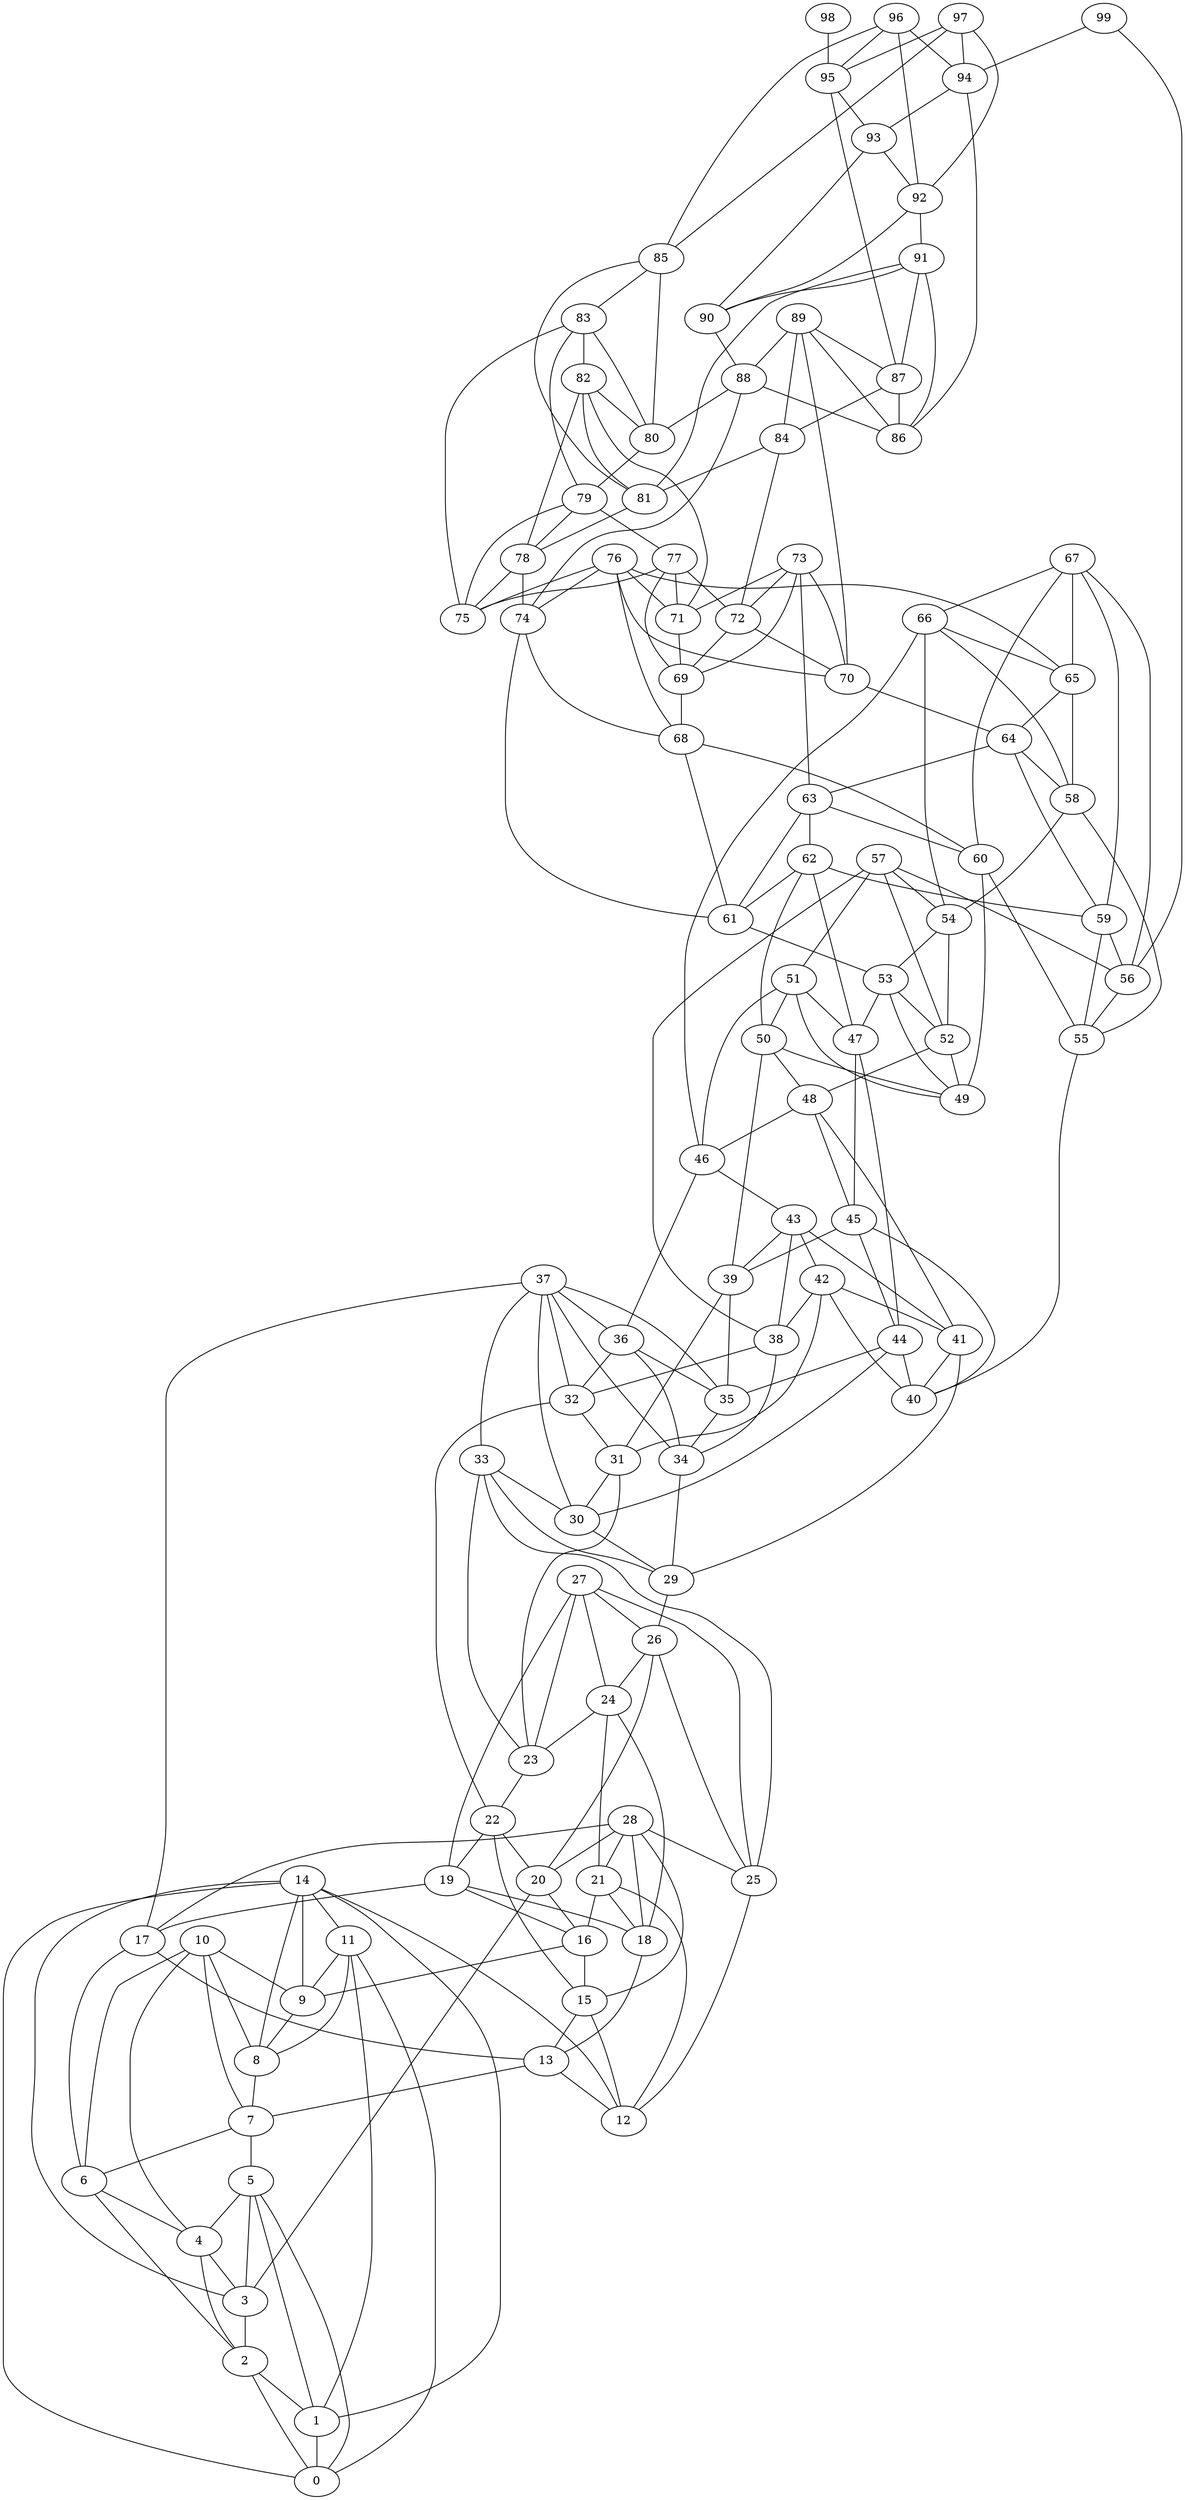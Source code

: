 graph Gnd_Barabasi_Albert_n100_d5 {
0;
1;
2;
3;
4;
5;
6;
7;
8;
9;
10;
11;
12;
13;
14;
15;
16;
17;
18;
19;
20;
21;
22;
23;
24;
25;
26;
27;
28;
29;
30;
31;
32;
33;
34;
35;
36;
37;
38;
39;
40;
41;
42;
43;
44;
45;
46;
47;
48;
49;
50;
51;
52;
53;
54;
55;
56;
57;
58;
59;
60;
61;
62;
63;
64;
65;
66;
67;
68;
69;
70;
71;
72;
73;
74;
75;
76;
77;
78;
79;
80;
81;
82;
83;
84;
85;
86;
87;
88;
89;
90;
91;
92;
93;
94;
95;
96;
97;
98;
99;
1 -- 0 [color=black];
2 -- 0 [color=black];
2 -- 1 [color=black];
3 -- 2 [color=black];
4 -- 2 [color=black];
4 -- 3 [color=black];
5 -- 0 [color=black];
5 -- 1 [color=black];
5 -- 3 [color=black];
5 -- 4 [color=black];
6 -- 2 [color=black];
6 -- 4 [color=black];
7 -- 5 [color=black];
7 -- 6 [color=black];
8 -- 7 [color=black];
9 -- 8 [color=black];
10 -- 4 [color=black];
10 -- 6 [color=black];
10 -- 7 [color=black];
10 -- 8 [color=black];
10 -- 9 [color=black];
11 -- 0 [color=black];
11 -- 1 [color=black];
11 -- 8 [color=black];
11 -- 9 [color=black];
13 -- 7 [color=black];
13 -- 12 [color=black];
14 -- 0 [color=black];
14 -- 1 [color=black];
14 -- 3 [color=black];
14 -- 8 [color=black];
14 -- 9 [color=black];
14 -- 11 [color=black];
14 -- 12 [color=black];
15 -- 12 [color=black];
15 -- 13 [color=black];
16 -- 9 [color=black];
16 -- 15 [color=black];
17 -- 6 [color=black];
17 -- 13 [color=black];
18 -- 13 [color=black];
19 -- 16 [color=black];
19 -- 17 [color=black];
19 -- 18 [color=black];
20 -- 3 [color=black];
20 -- 16 [color=black];
21 -- 12 [color=black];
21 -- 16 [color=black];
21 -- 18 [color=black];
22 -- 15 [color=black];
22 -- 19 [color=black];
22 -- 20 [color=black];
23 -- 22 [color=black];
24 -- 18 [color=black];
24 -- 21 [color=black];
24 -- 23 [color=black];
25 -- 12 [color=black];
26 -- 20 [color=black];
26 -- 24 [color=black];
26 -- 25 [color=black];
27 -- 19 [color=black];
27 -- 23 [color=black];
27 -- 24 [color=black];
27 -- 25 [color=black];
27 -- 26 [color=black];
28 -- 15 [color=black];
28 -- 17 [color=black];
28 -- 18 [color=black];
28 -- 20 [color=black];
28 -- 21 [color=black];
28 -- 25 [color=black];
29 -- 26 [color=black];
30 -- 29 [color=black];
31 -- 23 [color=black];
31 -- 30 [color=black];
32 -- 22 [color=black];
32 -- 31 [color=black];
33 -- 23 [color=black];
33 -- 25 [color=black];
33 -- 29 [color=black];
33 -- 30 [color=black];
34 -- 29 [color=black];
35 -- 34 [color=black];
36 -- 32 [color=black];
36 -- 34 [color=black];
36 -- 35 [color=black];
37 -- 17 [color=black];
37 -- 30 [color=black];
37 -- 32 [color=black];
37 -- 33 [color=black];
37 -- 34 [color=black];
37 -- 35 [color=black];
37 -- 36 [color=black];
38 -- 32 [color=black];
38 -- 34 [color=black];
39 -- 31 [color=black];
39 -- 35 [color=black];
41 -- 29 [color=black];
41 -- 40 [color=black];
42 -- 31 [color=black];
42 -- 38 [color=black];
42 -- 40 [color=black];
42 -- 41 [color=black];
43 -- 38 [color=black];
43 -- 39 [color=black];
43 -- 41 [color=black];
43 -- 42 [color=black];
44 -- 30 [color=black];
44 -- 35 [color=black];
44 -- 40 [color=black];
45 -- 39 [color=black];
45 -- 40 [color=black];
45 -- 44 [color=black];
46 -- 36 [color=black];
46 -- 43 [color=black];
47 -- 44 [color=black];
47 -- 45 [color=black];
48 -- 41 [color=black];
48 -- 45 [color=black];
48 -- 46 [color=black];
50 -- 39 [color=black];
50 -- 48 [color=black];
50 -- 49 [color=black];
51 -- 46 [color=black];
51 -- 47 [color=black];
51 -- 49 [color=black];
51 -- 50 [color=black];
52 -- 48 [color=black];
52 -- 49 [color=black];
53 -- 47 [color=black];
53 -- 49 [color=black];
53 -- 52 [color=black];
54 -- 52 [color=black];
54 -- 53 [color=black];
55 -- 40 [color=black];
56 -- 55 [color=black];
57 -- 38 [color=black];
57 -- 51 [color=black];
57 -- 52 [color=black];
57 -- 54 [color=black];
57 -- 56 [color=black];
58 -- 54 [color=black];
58 -- 55 [color=black];
59 -- 55 [color=black];
59 -- 56 [color=black];
60 -- 49 [color=black];
60 -- 55 [color=black];
61 -- 53 [color=black];
62 -- 47 [color=black];
62 -- 50 [color=black];
62 -- 59 [color=black];
62 -- 61 [color=black];
63 -- 60 [color=black];
63 -- 61 [color=black];
63 -- 62 [color=black];
64 -- 58 [color=black];
64 -- 59 [color=black];
64 -- 63 [color=black];
65 -- 58 [color=black];
65 -- 64 [color=black];
66 -- 46 [color=black];
66 -- 54 [color=black];
66 -- 58 [color=black];
66 -- 65 [color=black];
67 -- 56 [color=black];
67 -- 59 [color=black];
67 -- 60 [color=black];
67 -- 65 [color=black];
67 -- 66 [color=black];
68 -- 60 [color=black];
68 -- 61 [color=black];
69 -- 68 [color=black];
70 -- 64 [color=black];
71 -- 69 [color=black];
72 -- 69 [color=black];
72 -- 70 [color=black];
73 -- 63 [color=black];
73 -- 69 [color=black];
73 -- 70 [color=black];
73 -- 71 [color=black];
73 -- 72 [color=black];
74 -- 61 [color=black];
74 -- 68 [color=black];
76 -- 65 [color=black];
76 -- 68 [color=black];
76 -- 70 [color=black];
76 -- 71 [color=black];
76 -- 74 [color=black];
76 -- 75 [color=black];
77 -- 69 [color=black];
77 -- 71 [color=black];
77 -- 72 [color=black];
77 -- 75 [color=black];
78 -- 74 [color=black];
78 -- 75 [color=black];
79 -- 75 [color=black];
79 -- 77 [color=black];
79 -- 78 [color=black];
80 -- 79 [color=black];
81 -- 78 [color=black];
82 -- 71 [color=black];
82 -- 78 [color=black];
82 -- 80 [color=black];
82 -- 81 [color=black];
83 -- 75 [color=black];
83 -- 79 [color=black];
83 -- 80 [color=black];
83 -- 82 [color=black];
84 -- 72 [color=black];
84 -- 81 [color=black];
85 -- 80 [color=black];
85 -- 81 [color=black];
85 -- 83 [color=black];
87 -- 84 [color=black];
87 -- 86 [color=black];
88 -- 74 [color=black];
88 -- 80 [color=black];
88 -- 86 [color=black];
89 -- 70 [color=black];
89 -- 84 [color=black];
89 -- 86 [color=black];
89 -- 87 [color=black];
89 -- 88 [color=black];
90 -- 88 [color=black];
91 -- 81 [color=black];
91 -- 86 [color=black];
91 -- 87 [color=black];
91 -- 90 [color=black];
92 -- 90 [color=black];
92 -- 91 [color=black];
93 -- 90 [color=black];
93 -- 92 [color=black];
94 -- 86 [color=black];
94 -- 93 [color=black];
95 -- 87 [color=black];
95 -- 93 [color=black];
96 -- 85 [color=black];
96 -- 92 [color=black];
96 -- 94 [color=black];
96 -- 95 [color=black];
97 -- 85 [color=black];
97 -- 92 [color=black];
97 -- 94 [color=black];
97 -- 95 [color=black];
98 -- 95 [color=black];
99 -- 56 [color=black];
99 -- 94 [color=black];
}